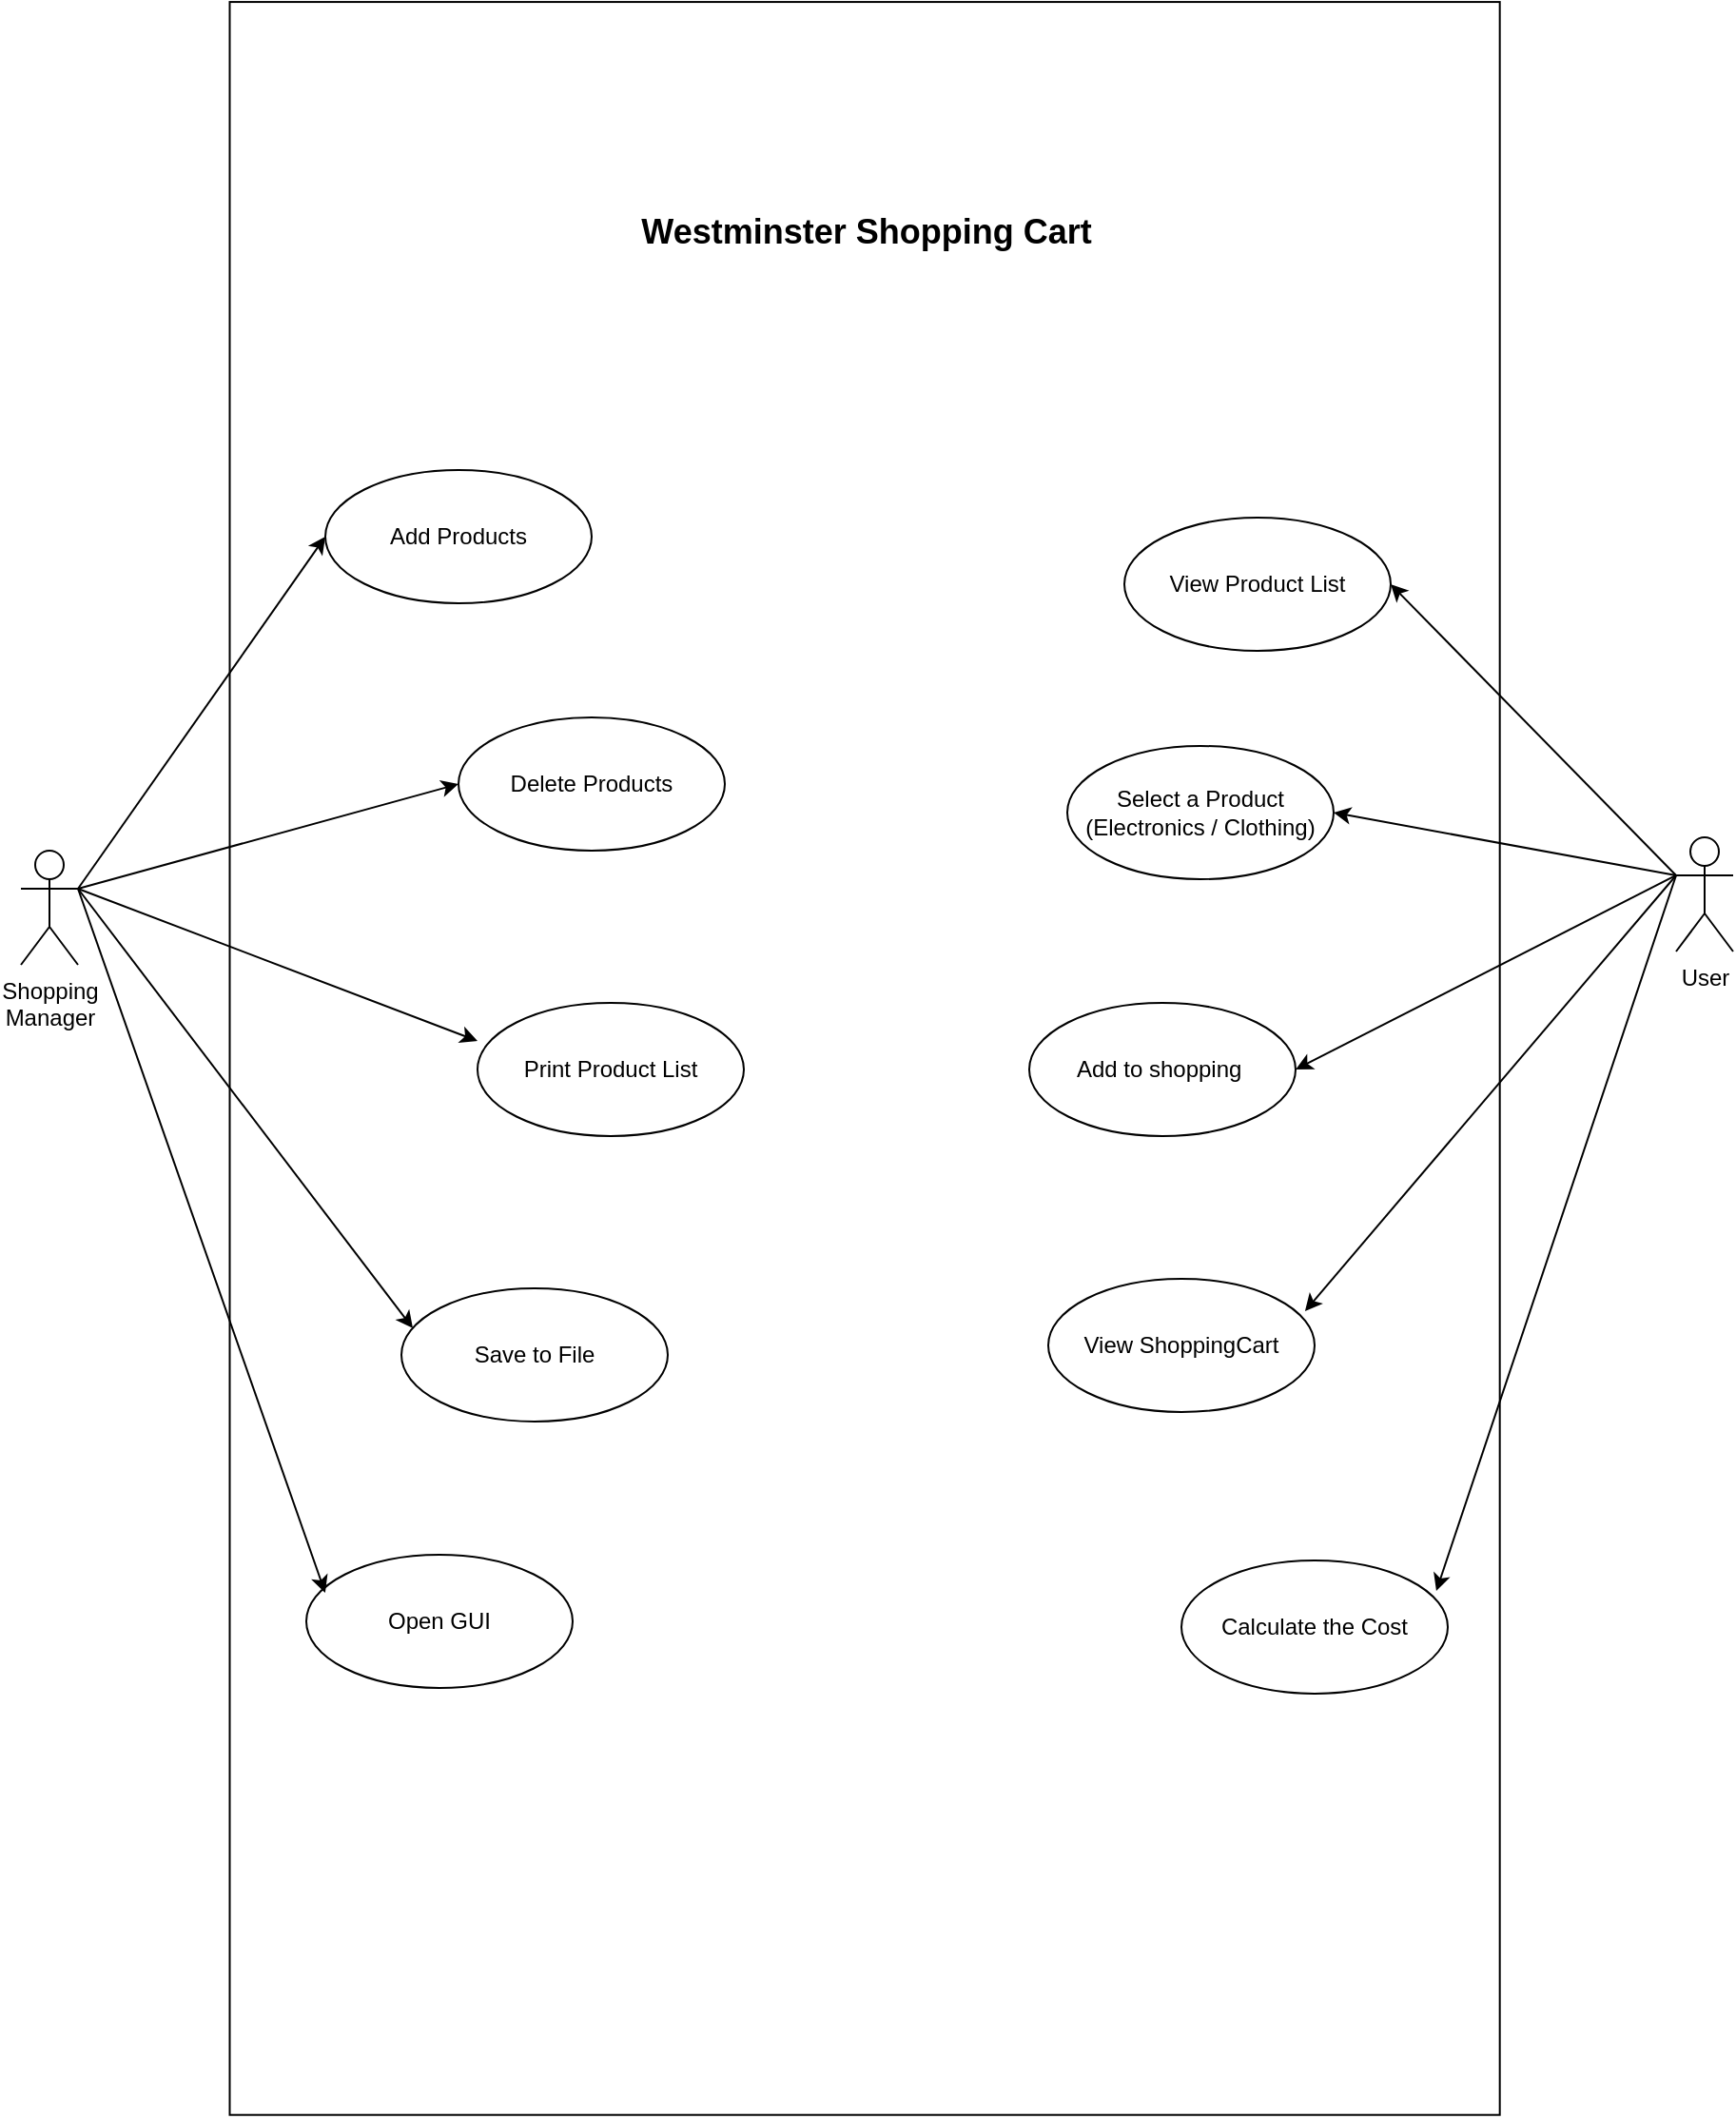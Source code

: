<mxfile version="22.1.18" type="device">
  <diagram name="Page-1" id="QIkcQzHLIOkFE77ziA2R">
    <mxGraphModel dx="3290" dy="2392" grid="1" gridSize="10" guides="1" tooltips="1" connect="1" arrows="1" fold="1" page="1" pageScale="1" pageWidth="850" pageHeight="1100" math="0" shadow="0">
      <root>
        <mxCell id="0" />
        <mxCell id="1" parent="0" />
        <mxCell id="6uxXo-0-2OW7-elfPDbo-1" value="" style="rounded=0;whiteSpace=wrap;html=1;rotation=90;" vertex="1" parent="1">
          <mxGeometry x="-941.61" y="180.4" width="1110.32" height="667.59" as="geometry" />
        </mxCell>
        <mxCell id="6uxXo-0-2OW7-elfPDbo-2" value="Shopping&lt;br&gt;Manager" style="shape=umlActor;verticalLabelPosition=bottom;verticalAlign=top;html=1;" vertex="1" parent="1">
          <mxGeometry x="-830" y="405" width="30" height="60" as="geometry" />
        </mxCell>
        <mxCell id="6uxXo-0-2OW7-elfPDbo-3" value="Add Products" style="ellipse;whiteSpace=wrap;html=1;" vertex="1" parent="1">
          <mxGeometry x="-670" y="205" width="140" height="70" as="geometry" />
        </mxCell>
        <mxCell id="6uxXo-0-2OW7-elfPDbo-4" value="Delete Products" style="ellipse;whiteSpace=wrap;html=1;" vertex="1" parent="1">
          <mxGeometry x="-600" y="335" width="140" height="70" as="geometry" />
        </mxCell>
        <mxCell id="6uxXo-0-2OW7-elfPDbo-5" value="Print Product List" style="ellipse;whiteSpace=wrap;html=1;" vertex="1" parent="1">
          <mxGeometry x="-590" y="485" width="140" height="70" as="geometry" />
        </mxCell>
        <mxCell id="6uxXo-0-2OW7-elfPDbo-6" value="Save to File" style="ellipse;whiteSpace=wrap;html=1;" vertex="1" parent="1">
          <mxGeometry x="-630" y="635" width="140" height="70" as="geometry" />
        </mxCell>
        <mxCell id="6uxXo-0-2OW7-elfPDbo-7" value="Open GUI" style="ellipse;whiteSpace=wrap;html=1;" vertex="1" parent="1">
          <mxGeometry x="-680" y="775" width="140" height="70" as="geometry" />
        </mxCell>
        <mxCell id="6uxXo-0-2OW7-elfPDbo-8" value="" style="endArrow=classic;html=1;rounded=0;entryX=0;entryY=0.5;entryDx=0;entryDy=0;" edge="1" parent="1" target="6uxXo-0-2OW7-elfPDbo-3">
          <mxGeometry width="50" height="50" relative="1" as="geometry">
            <mxPoint x="-800" y="425" as="sourcePoint" />
            <mxPoint x="-360" y="535" as="targetPoint" />
          </mxGeometry>
        </mxCell>
        <mxCell id="6uxXo-0-2OW7-elfPDbo-9" value="" style="endArrow=classic;html=1;rounded=0;entryX=0;entryY=0.5;entryDx=0;entryDy=0;" edge="1" parent="1" target="6uxXo-0-2OW7-elfPDbo-4">
          <mxGeometry width="50" height="50" relative="1" as="geometry">
            <mxPoint x="-800" y="425" as="sourcePoint" />
            <mxPoint x="-660" y="250" as="targetPoint" />
          </mxGeometry>
        </mxCell>
        <mxCell id="6uxXo-0-2OW7-elfPDbo-10" value="" style="endArrow=classic;html=1;rounded=0;entryX=0;entryY=0.286;entryDx=0;entryDy=0;entryPerimeter=0;" edge="1" parent="1" target="6uxXo-0-2OW7-elfPDbo-5">
          <mxGeometry width="50" height="50" relative="1" as="geometry">
            <mxPoint x="-800" y="425" as="sourcePoint" />
            <mxPoint x="-590" y="380" as="targetPoint" />
          </mxGeometry>
        </mxCell>
        <mxCell id="6uxXo-0-2OW7-elfPDbo-11" value="" style="endArrow=classic;html=1;rounded=0;entryX=0.043;entryY=0.3;entryDx=0;entryDy=0;entryPerimeter=0;" edge="1" parent="1" target="6uxXo-0-2OW7-elfPDbo-6">
          <mxGeometry width="50" height="50" relative="1" as="geometry">
            <mxPoint x="-800" y="425" as="sourcePoint" />
            <mxPoint x="-580" y="515" as="targetPoint" />
          </mxGeometry>
        </mxCell>
        <mxCell id="6uxXo-0-2OW7-elfPDbo-12" value="" style="endArrow=classic;html=1;rounded=0;entryX=0.071;entryY=0.286;entryDx=0;entryDy=0;entryPerimeter=0;" edge="1" parent="1" target="6uxXo-0-2OW7-elfPDbo-7">
          <mxGeometry width="50" height="50" relative="1" as="geometry">
            <mxPoint x="-800" y="425" as="sourcePoint" />
            <mxPoint x="-614" y="666" as="targetPoint" />
          </mxGeometry>
        </mxCell>
        <mxCell id="6uxXo-0-2OW7-elfPDbo-15" value="User" style="shape=umlActor;verticalLabelPosition=bottom;verticalAlign=top;html=1;" vertex="1" parent="1">
          <mxGeometry x="40" y="397.99" width="30" height="60" as="geometry" />
        </mxCell>
        <mxCell id="6uxXo-0-2OW7-elfPDbo-16" value="View ShoppingCart" style="ellipse;whiteSpace=wrap;html=1;" vertex="1" parent="1">
          <mxGeometry x="-290" y="630" width="140" height="70" as="geometry" />
        </mxCell>
        <mxCell id="6uxXo-0-2OW7-elfPDbo-17" value="Add to shopping&amp;nbsp;" style="ellipse;whiteSpace=wrap;html=1;" vertex="1" parent="1">
          <mxGeometry x="-300" y="485" width="140" height="70" as="geometry" />
        </mxCell>
        <mxCell id="6uxXo-0-2OW7-elfPDbo-18" value="Select a Product&lt;br&gt;(Electronics / Clothing)" style="ellipse;whiteSpace=wrap;html=1;" vertex="1" parent="1">
          <mxGeometry x="-280" y="350" width="140" height="70" as="geometry" />
        </mxCell>
        <mxCell id="6uxXo-0-2OW7-elfPDbo-19" value="View Product List" style="ellipse;whiteSpace=wrap;html=1;" vertex="1" parent="1">
          <mxGeometry x="-250" y="230" width="140" height="70" as="geometry" />
        </mxCell>
        <mxCell id="6uxXo-0-2OW7-elfPDbo-21" value="Calculate the Cost" style="ellipse;whiteSpace=wrap;html=1;" vertex="1" parent="1">
          <mxGeometry x="-220" y="777.99" width="140" height="70" as="geometry" />
        </mxCell>
        <mxCell id="6uxXo-0-2OW7-elfPDbo-23" value="" style="endArrow=classic;html=1;rounded=0;entryX=1;entryY=0.5;entryDx=0;entryDy=0;" edge="1" parent="1" target="6uxXo-0-2OW7-elfPDbo-19">
          <mxGeometry width="50" height="50" relative="1" as="geometry">
            <mxPoint x="40" y="417.99" as="sourcePoint" />
            <mxPoint x="-310" y="517.99" as="targetPoint" />
          </mxGeometry>
        </mxCell>
        <mxCell id="6uxXo-0-2OW7-elfPDbo-24" value="" style="endArrow=classic;html=1;rounded=0;entryX=1;entryY=0.5;entryDx=0;entryDy=0;" edge="1" parent="1" target="6uxXo-0-2OW7-elfPDbo-18">
          <mxGeometry width="50" height="50" relative="1" as="geometry">
            <mxPoint x="40" y="417.99" as="sourcePoint" />
            <mxPoint x="-90" y="332.99" as="targetPoint" />
          </mxGeometry>
        </mxCell>
        <mxCell id="6uxXo-0-2OW7-elfPDbo-25" value="" style="endArrow=classic;html=1;rounded=0;entryX=1;entryY=0.5;entryDx=0;entryDy=0;" edge="1" parent="1" target="6uxXo-0-2OW7-elfPDbo-17">
          <mxGeometry width="50" height="50" relative="1" as="geometry">
            <mxPoint x="40" y="417.99" as="sourcePoint" />
            <mxPoint x="-140" y="442.99" as="targetPoint" />
          </mxGeometry>
        </mxCell>
        <mxCell id="6uxXo-0-2OW7-elfPDbo-26" value="" style="endArrow=classic;html=1;rounded=0;entryX=0.964;entryY=0.243;entryDx=0;entryDy=0;entryPerimeter=0;" edge="1" parent="1" target="6uxXo-0-2OW7-elfPDbo-16">
          <mxGeometry width="50" height="50" relative="1" as="geometry">
            <mxPoint x="40" y="417.99" as="sourcePoint" />
            <mxPoint x="-150" y="572.99" as="targetPoint" />
          </mxGeometry>
        </mxCell>
        <mxCell id="6uxXo-0-2OW7-elfPDbo-27" value="" style="endArrow=classic;html=1;rounded=0;entryX=0.957;entryY=0.229;entryDx=0;entryDy=0;entryPerimeter=0;" edge="1" parent="1" target="6uxXo-0-2OW7-elfPDbo-21">
          <mxGeometry width="50" height="50" relative="1" as="geometry">
            <mxPoint x="40" y="417.99" as="sourcePoint" />
            <mxPoint x="-145" y="674.99" as="targetPoint" />
          </mxGeometry>
        </mxCell>
        <mxCell id="6uxXo-0-2OW7-elfPDbo-28" value="&lt;font style=&quot;font-size: 18px;&quot;&gt;&lt;b&gt;Westminster Shopping Cart&lt;/b&gt;&lt;/font&gt;" style="text;html=1;align=center;verticalAlign=middle;resizable=0;points=[];autosize=1;strokeColor=none;fillColor=none;" vertex="1" parent="1">
          <mxGeometry x="-516.45" y="60" width="260" height="40" as="geometry" />
        </mxCell>
      </root>
    </mxGraphModel>
  </diagram>
</mxfile>
